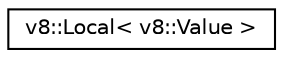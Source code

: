digraph "Graphical Class Hierarchy"
{
  edge [fontname="Helvetica",fontsize="10",labelfontname="Helvetica",labelfontsize="10"];
  node [fontname="Helvetica",fontsize="10",shape=record];
  rankdir="LR";
  Node1 [label="v8::Local\< v8::Value \>",height=0.2,width=0.4,color="black", fillcolor="white", style="filled",URL="$singletonv8_1_1Local.html"];
}

